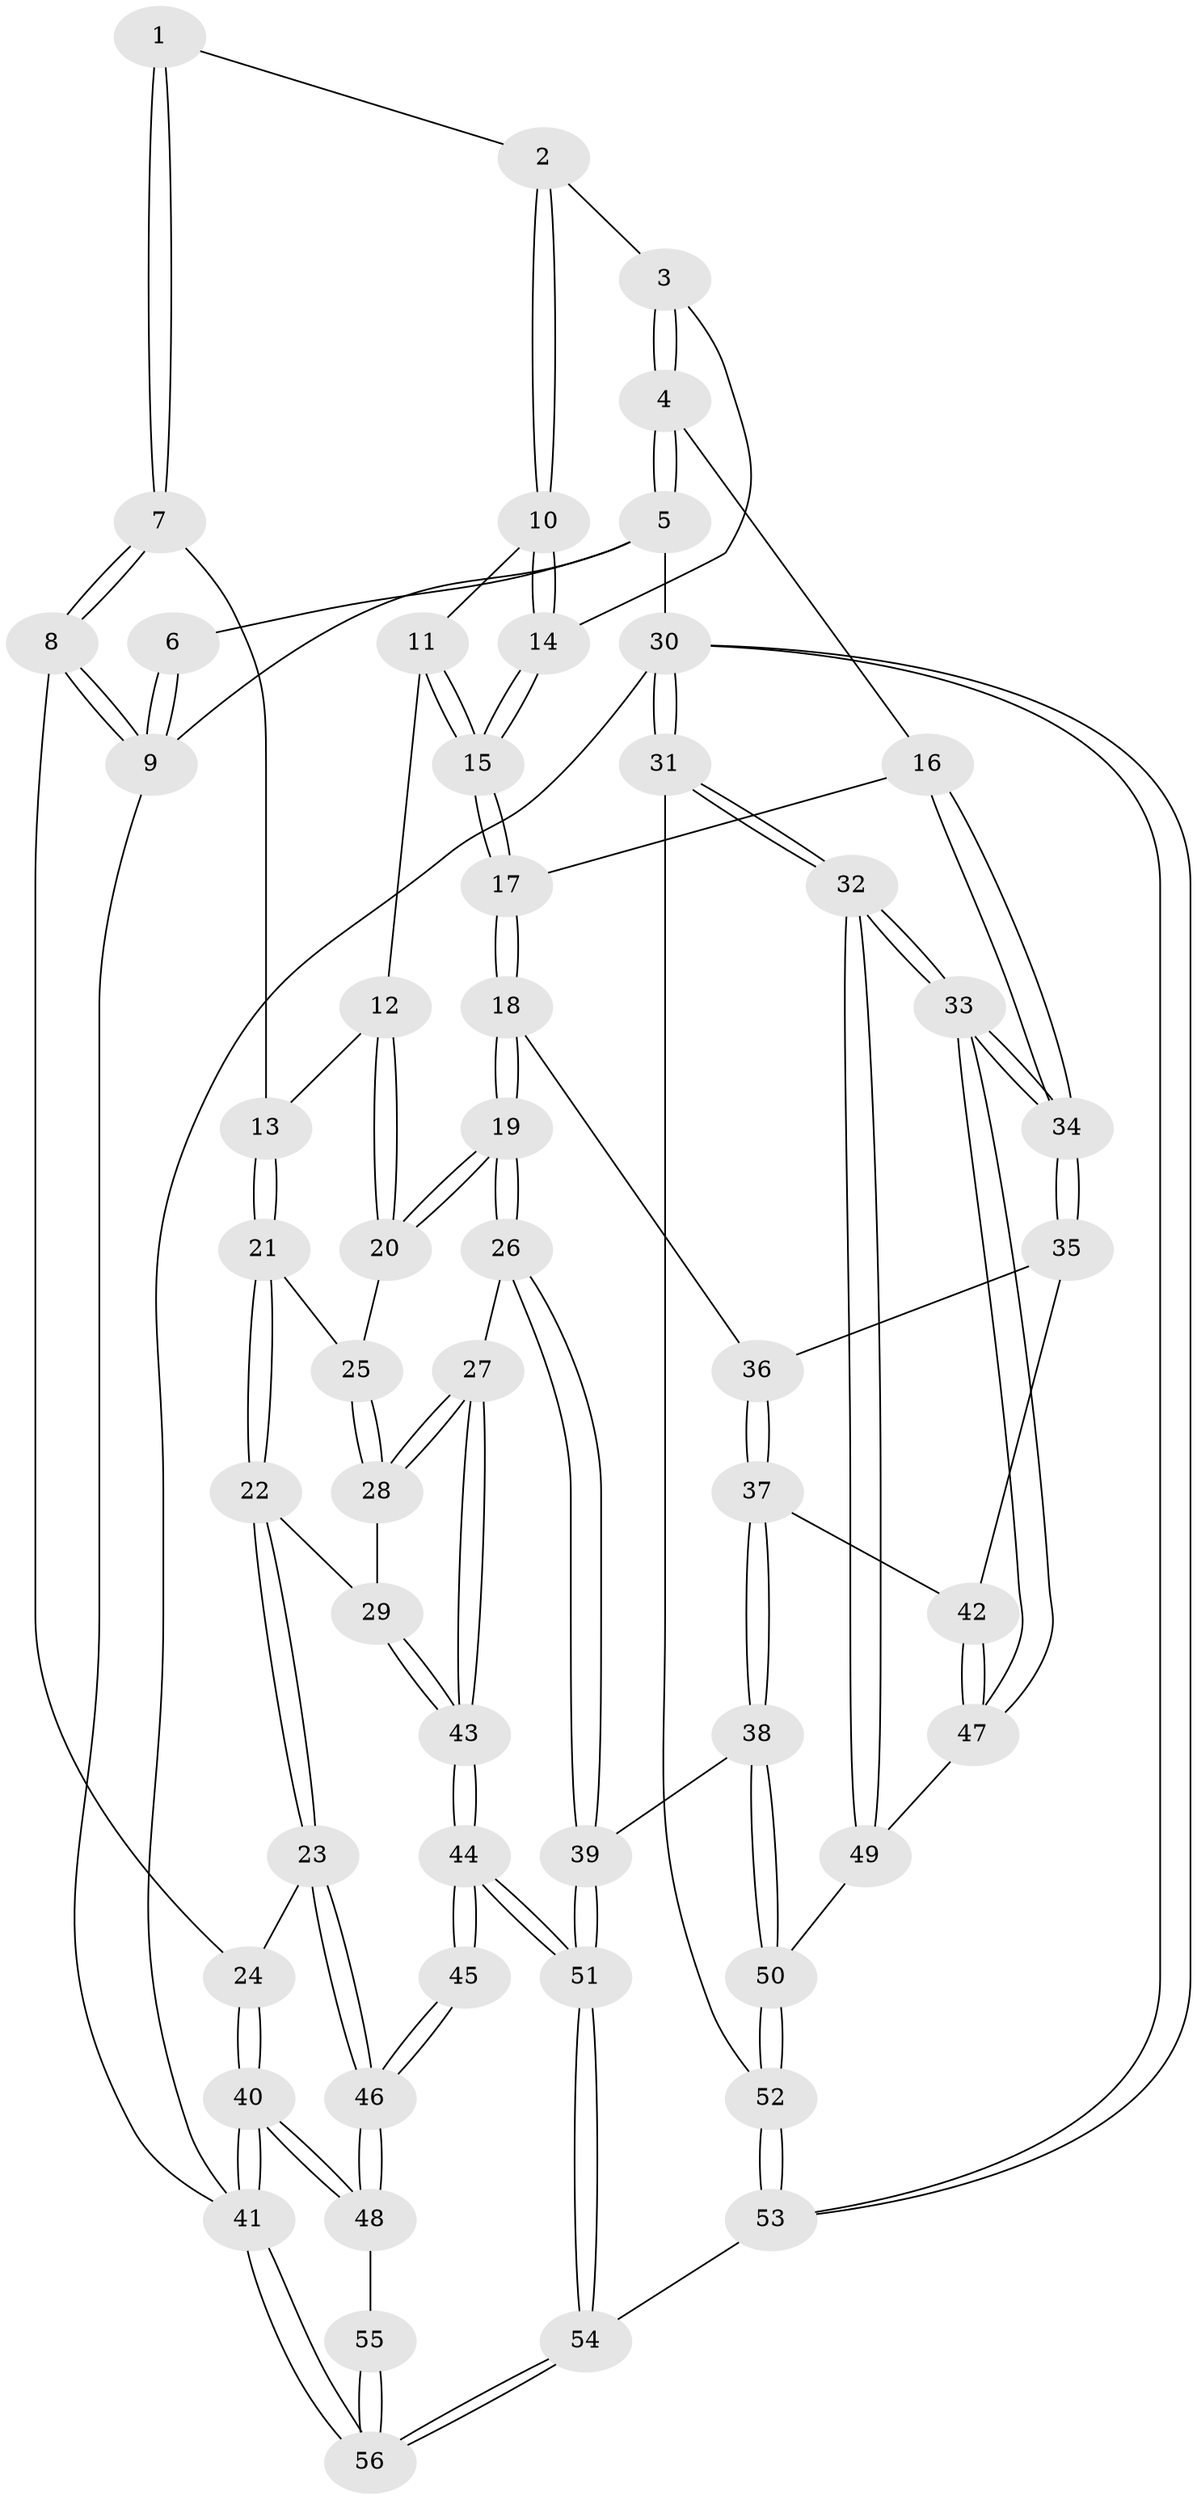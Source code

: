 // Generated by graph-tools (version 1.1) at 2025/11/02/27/25 16:11:55]
// undirected, 56 vertices, 137 edges
graph export_dot {
graph [start="1"]
  node [color=gray90,style=filled];
  1 [pos="+0.473176794204316+0.0029543248708926357"];
  2 [pos="+0.4838371355662364+0.022302244134914582"];
  3 [pos="+0.8598373766539862+0.15596310959797835"];
  4 [pos="+1+0.06993775426094816"];
  5 [pos="+1+0"];
  6 [pos="+0.45757735604460925+0"];
  7 [pos="+0.15352565594872802+0.27238408027747535"];
  8 [pos="+0+0.35914692166603285"];
  9 [pos="+0+0"];
  10 [pos="+0.49455309081384013+0.13670959925110554"];
  11 [pos="+0.4894037808822131+0.19686440262952956"];
  12 [pos="+0.42288270285082796+0.33142114024019276"];
  13 [pos="+0.4188738353632274+0.33458925735696"];
  14 [pos="+0.7462644758851493+0.2987895624570145"];
  15 [pos="+0.7072570741523906+0.45339830346012894"];
  16 [pos="+1+0.2690964233184649"];
  17 [pos="+0.7109234066494439+0.4780421023538121"];
  18 [pos="+0.6923267734398575+0.5305856251575829"];
  19 [pos="+0.681040896579403+0.5359514463805255"];
  20 [pos="+0.5943419280354661+0.4942900605914414"];
  21 [pos="+0.336457822008894+0.48766112133912026"];
  22 [pos="+0.2251386232119467+0.5612136166470909"];
  23 [pos="+0.20758878348170023+0.563549023841564"];
  24 [pos="+0+0.3964968423423607"];
  25 [pos="+0.3704608799849585+0.4967832157950143"];
  26 [pos="+0.5897549045973735+0.6483186759633803"];
  27 [pos="+0.5813074962367382+0.6498477996149449"];
  28 [pos="+0.5768235520531076+0.6491902703176677"];
  29 [pos="+0.38237463470378397+0.6578391557670656"];
  30 [pos="+1+1"];
  31 [pos="+1+0.9942128820538402"];
  32 [pos="+1+0.8883215428104717"];
  33 [pos="+1+0.6721514814226605"];
  34 [pos="+1+0.6409166742150253"];
  35 [pos="+0.9753142738045695+0.6151807974576909"];
  36 [pos="+0.7131073444217005+0.5457917278623365"];
  37 [pos="+0.7909510668408029+0.71477091578881"];
  38 [pos="+0.7456931485990158+0.8345491877674205"];
  39 [pos="+0.6379157359875972+0.8285354945828267"];
  40 [pos="+0+0.8293844265933217"];
  41 [pos="+0+1"];
  42 [pos="+0.8202566381735632+0.7238434928541164"];
  43 [pos="+0.4052690286062618+0.8468976342866049"];
  44 [pos="+0.36002304069253777+0.9949074307876098"];
  45 [pos="+0.24296795368098548+0.8654876739726426"];
  46 [pos="+0.19761691719131935+0.7506679695722377"];
  47 [pos="+0.8844169515829928+0.767355226403534"];
  48 [pos="+0+0.8365712515198772"];
  49 [pos="+0.8448988338857382+0.8458649421156716"];
  50 [pos="+0.8040564746286406+0.8778495782806808"];
  51 [pos="+0.42023040471153433+1"];
  52 [pos="+0.8138741814574098+0.9216813458676515"];
  53 [pos="+0.6936718228682931+1"];
  54 [pos="+0.42229501400231784+1"];
  55 [pos="+0.03505566450330867+0.9077278504140964"];
  56 [pos="+0.24491279049026746+1"];
  1 -- 2;
  1 -- 7;
  1 -- 7;
  2 -- 3;
  2 -- 10;
  2 -- 10;
  3 -- 4;
  3 -- 4;
  3 -- 14;
  4 -- 5;
  4 -- 5;
  4 -- 16;
  5 -- 6;
  5 -- 30;
  5 -- 9;
  6 -- 9;
  6 -- 9;
  7 -- 8;
  7 -- 8;
  7 -- 13;
  8 -- 9;
  8 -- 9;
  8 -- 24;
  9 -- 41;
  10 -- 11;
  10 -- 14;
  10 -- 14;
  11 -- 12;
  11 -- 15;
  11 -- 15;
  12 -- 13;
  12 -- 20;
  12 -- 20;
  13 -- 21;
  13 -- 21;
  14 -- 15;
  14 -- 15;
  15 -- 17;
  15 -- 17;
  16 -- 17;
  16 -- 34;
  16 -- 34;
  17 -- 18;
  17 -- 18;
  18 -- 19;
  18 -- 19;
  18 -- 36;
  19 -- 20;
  19 -- 20;
  19 -- 26;
  19 -- 26;
  20 -- 25;
  21 -- 22;
  21 -- 22;
  21 -- 25;
  22 -- 23;
  22 -- 23;
  22 -- 29;
  23 -- 24;
  23 -- 46;
  23 -- 46;
  24 -- 40;
  24 -- 40;
  25 -- 28;
  25 -- 28;
  26 -- 27;
  26 -- 39;
  26 -- 39;
  27 -- 28;
  27 -- 28;
  27 -- 43;
  27 -- 43;
  28 -- 29;
  29 -- 43;
  29 -- 43;
  30 -- 31;
  30 -- 31;
  30 -- 53;
  30 -- 53;
  30 -- 41;
  31 -- 32;
  31 -- 32;
  31 -- 52;
  32 -- 33;
  32 -- 33;
  32 -- 49;
  32 -- 49;
  33 -- 34;
  33 -- 34;
  33 -- 47;
  33 -- 47;
  34 -- 35;
  34 -- 35;
  35 -- 36;
  35 -- 42;
  36 -- 37;
  36 -- 37;
  37 -- 38;
  37 -- 38;
  37 -- 42;
  38 -- 39;
  38 -- 50;
  38 -- 50;
  39 -- 51;
  39 -- 51;
  40 -- 41;
  40 -- 41;
  40 -- 48;
  40 -- 48;
  41 -- 56;
  41 -- 56;
  42 -- 47;
  42 -- 47;
  43 -- 44;
  43 -- 44;
  44 -- 45;
  44 -- 45;
  44 -- 51;
  44 -- 51;
  45 -- 46;
  45 -- 46;
  46 -- 48;
  46 -- 48;
  47 -- 49;
  48 -- 55;
  49 -- 50;
  50 -- 52;
  50 -- 52;
  51 -- 54;
  51 -- 54;
  52 -- 53;
  52 -- 53;
  53 -- 54;
  54 -- 56;
  54 -- 56;
  55 -- 56;
  55 -- 56;
}
